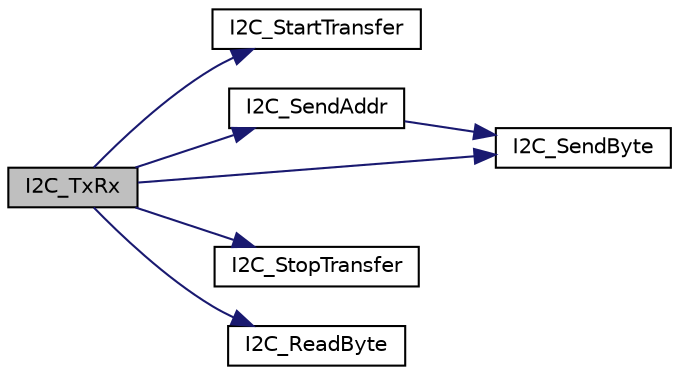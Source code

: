digraph "I2C_TxRx"
{
  edge [fontname="Helvetica",fontsize="10",labelfontname="Helvetica",labelfontsize="10"];
  node [fontname="Helvetica",fontsize="10",shape=record];
  rankdir="LR";
  Node41 [label="I2C_TxRx",height=0.2,width=0.4,color="black", fillcolor="grey75", style="filled", fontcolor="black"];
  Node41 -> Node42 [color="midnightblue",fontsize="10",style="solid",fontname="Helvetica"];
  Node42 [label="I2C_StartTransfer",height=0.2,width=0.4,color="black", fillcolor="white", style="filled",URL="$i2c_8c.html#a01cfbcaab1fb1d818fbe26109d9dd087",tooltip="Set start condition for I2C bus. "];
  Node41 -> Node43 [color="midnightblue",fontsize="10",style="solid",fontname="Helvetica"];
  Node43 [label="I2C_SendAddr",height=0.2,width=0.4,color="black", fillcolor="white", style="filled",URL="$i2c_8c.html#aa8c6a720c14c9d481945c51dbf6ae07a",tooltip="Transmits the address to a target with the appropriate read/write bit set. "];
  Node43 -> Node44 [color="midnightblue",fontsize="10",style="solid",fontname="Helvetica"];
  Node44 [label="I2C_SendByte",height=0.2,width=0.4,color="black", fillcolor="white", style="filled",URL="$i2c_8c.html#a069cdc2bec983c627606ee4ef52d6155",tooltip="Send a single byte of data. "];
  Node41 -> Node44 [color="midnightblue",fontsize="10",style="solid",fontname="Helvetica"];
  Node41 -> Node45 [color="midnightblue",fontsize="10",style="solid",fontname="Helvetica"];
  Node45 [label="I2C_StopTransfer",height=0.2,width=0.4,color="black", fillcolor="white", style="filled",URL="$i2c_8c.html#a0f251044af22435f4028967ecf838053",tooltip="Set stop condition for I2C bus. "];
  Node41 -> Node46 [color="midnightblue",fontsize="10",style="solid",fontname="Helvetica"];
  Node46 [label="I2C_ReadByte",height=0.2,width=0.4,color="black", fillcolor="white", style="filled",URL="$i2c_8c.html#a0b4407c31abf6dc307ccd22973b1a816",tooltip="Read a single byte of data and optionally send an acknowledgement signal. "];
}
